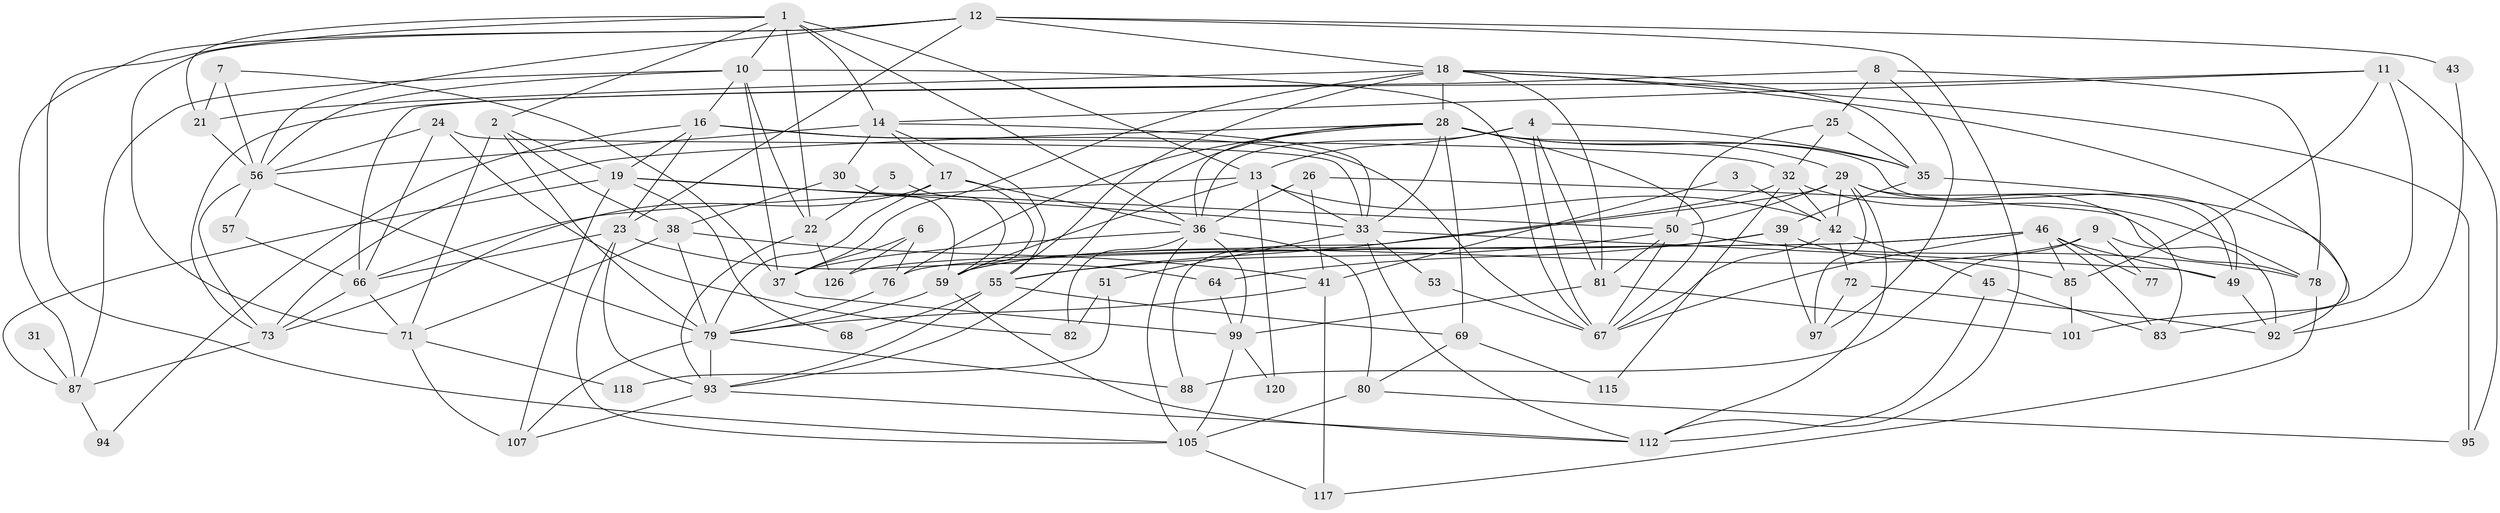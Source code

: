// Generated by graph-tools (version 1.1) at 2025/52/02/27/25 19:52:01]
// undirected, 82 vertices, 203 edges
graph export_dot {
graph [start="1"]
  node [color=gray90,style=filled];
  1 [super="+84"];
  2 [super="+63"];
  3;
  4 [super="+109"];
  5;
  6;
  7;
  8;
  9 [super="+86"];
  10 [super="+34"];
  11 [super="+74"];
  12 [super="+48"];
  13 [super="+15"];
  14 [super="+20"];
  16 [super="+54"];
  17 [super="+40"];
  18 [super="+61"];
  19 [super="+98"];
  21;
  22 [super="+70"];
  23 [super="+27"];
  24 [super="+44"];
  25;
  26;
  28 [super="+114"];
  29 [super="+106"];
  30;
  31;
  32;
  33 [super="+89"];
  35 [super="+110"];
  36 [super="+52"];
  37 [super="+113"];
  38 [super="+47"];
  39 [super="+62"];
  41 [super="+104"];
  42 [super="+58"];
  43;
  45;
  46 [super="+60"];
  49;
  50 [super="+96"];
  51;
  53;
  55 [super="+124"];
  56 [super="+65"];
  57;
  59 [super="+91"];
  64;
  66 [super="+75"];
  67 [super="+119"];
  68;
  69;
  71 [super="+127"];
  72;
  73 [super="+122"];
  76;
  77;
  78 [super="+111"];
  79 [super="+116"];
  80 [super="+123"];
  81;
  82;
  83 [super="+103"];
  85;
  87 [super="+90"];
  88;
  92 [super="+125"];
  93 [super="+102"];
  94;
  95;
  97 [super="+121"];
  99 [super="+100"];
  101;
  105 [super="+108"];
  107;
  112;
  115;
  117;
  118;
  120;
  126;
  1 -- 14;
  1 -- 36;
  1 -- 21;
  1 -- 22;
  1 -- 10;
  1 -- 105;
  1 -- 13;
  1 -- 2;
  2 -- 79;
  2 -- 19;
  2 -- 38;
  2 -- 71;
  3 -- 42;
  3 -- 41;
  4 -- 67;
  4 -- 81;
  4 -- 35;
  4 -- 13;
  4 -- 36;
  5 -- 59;
  5 -- 22;
  6 -- 76;
  6 -- 126;
  6 -- 37;
  7 -- 21;
  7 -- 37;
  7 -- 56;
  8 -- 25;
  8 -- 78;
  8 -- 73;
  8 -- 97;
  9 -- 59;
  9 -- 92;
  9 -- 77;
  9 -- 88;
  10 -- 22;
  10 -- 37;
  10 -- 67;
  10 -- 87;
  10 -- 56;
  10 -- 16;
  11 -- 66;
  11 -- 95;
  11 -- 83;
  11 -- 85;
  11 -- 14;
  12 -- 18;
  12 -- 43;
  12 -- 71;
  12 -- 87;
  12 -- 56;
  12 -- 112;
  12 -- 23;
  13 -- 42;
  13 -- 66;
  13 -- 33;
  13 -- 120;
  13 -- 59;
  14 -- 17;
  14 -- 33;
  14 -- 30;
  14 -- 56;
  14 -- 55;
  16 -- 19;
  16 -- 32;
  16 -- 94;
  16 -- 67;
  16 -- 23;
  17 -- 36;
  17 -- 73;
  17 -- 79;
  17 -- 59;
  18 -- 28;
  18 -- 81;
  18 -- 37;
  18 -- 55;
  18 -- 101;
  18 -- 21;
  18 -- 95;
  18 -- 35;
  19 -- 107;
  19 -- 33;
  19 -- 68;
  19 -- 87;
  19 -- 50;
  21 -- 56;
  22 -- 126;
  22 -- 93;
  23 -- 93;
  23 -- 64;
  23 -- 105;
  23 -- 66;
  24 -- 66;
  24 -- 33 [weight=2];
  24 -- 56;
  24 -- 82;
  25 -- 32;
  25 -- 35;
  25 -- 50;
  26 -- 78;
  26 -- 41;
  26 -- 36;
  28 -- 69;
  28 -- 49;
  28 -- 76;
  28 -- 67;
  28 -- 29;
  28 -- 36;
  28 -- 35;
  28 -- 33;
  28 -- 73;
  28 -- 93;
  29 -- 49;
  29 -- 112;
  29 -- 42;
  29 -- 83;
  29 -- 97;
  29 -- 55;
  29 -- 50;
  30 -- 59;
  30 -- 38;
  31 -- 87 [weight=2];
  32 -- 78;
  32 -- 88;
  32 -- 115;
  32 -- 42;
  33 -- 112;
  33 -- 51;
  33 -- 49;
  33 -- 53;
  35 -- 92 [weight=2];
  35 -- 39;
  36 -- 37;
  36 -- 82;
  36 -- 80;
  36 -- 99;
  36 -- 105;
  37 -- 99;
  38 -- 79;
  38 -- 41;
  38 -- 71;
  39 -- 59;
  39 -- 85;
  39 -- 64;
  39 -- 97;
  41 -- 79;
  41 -- 117;
  42 -- 67;
  42 -- 72;
  42 -- 45;
  43 -- 92;
  45 -- 112;
  45 -- 83;
  46 -- 49;
  46 -- 85;
  46 -- 126;
  46 -- 83;
  46 -- 67;
  46 -- 76;
  46 -- 77;
  49 -- 92;
  50 -- 67;
  50 -- 78 [weight=2];
  50 -- 81;
  50 -- 55;
  51 -- 82;
  51 -- 118;
  53 -- 67;
  55 -- 69;
  55 -- 68;
  55 -- 93;
  56 -- 79 [weight=2];
  56 -- 57;
  56 -- 73;
  57 -- 66;
  59 -- 112;
  59 -- 79;
  64 -- 99;
  66 -- 73;
  66 -- 71;
  69 -- 115;
  69 -- 80;
  71 -- 118;
  71 -- 107;
  72 -- 97;
  72 -- 92;
  73 -- 87;
  76 -- 79;
  78 -- 117;
  79 -- 88;
  79 -- 93;
  79 -- 107;
  80 -- 95;
  80 -- 105;
  81 -- 101;
  81 -- 99;
  85 -- 101;
  87 -- 94;
  93 -- 112;
  93 -- 107;
  99 -- 120;
  99 -- 105;
  105 -- 117;
}
